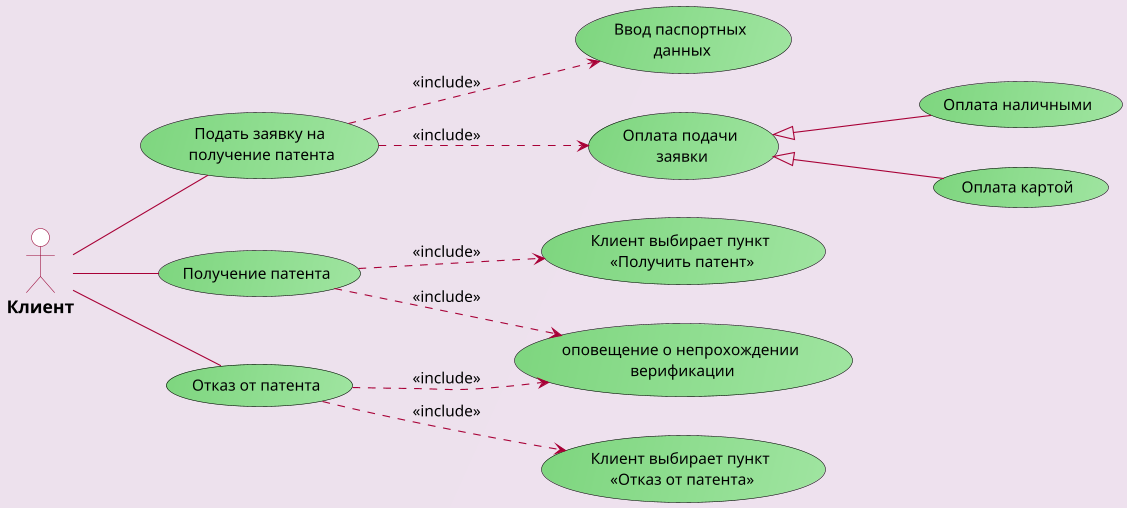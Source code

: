 @startuml
scale 1.1
left to right direction

skinparam {
backgroundColor #ede1ed/#efe1ef

usecaseBackgroundColor #7ed67f/#a0e5a1
usecasebordercolor black
usecaseFontName calibri
usecaseFontSize 14

ActorBackgroundColor white
ActorBordercolor #990434
actorFontSize 16
actorFontStyle bold

arrowColor #A80036
arrowFontSize 14
}


actor Клиент as client


usecase "Подать заявку на\n получение патента" as (apply)

usecase "Ввод паспортных\n данных" as (passport)
usecase "Оплата подачи\n заявки" as (payApply)
usecase "Оплата наличными" as (payCash)
usecase "Оплата картой" as (payCard)


usecase "Получение патента" as (getP)
usecase "Отказ от патента" as (endP)

usecase "оповещение о непрохождении\n верификации" as (verif)
usecase "Клиент выбирает пункт\n <<Получить патент>>" as (getPClick)
usecase "Клиент выбирает пункт\n <<Отказ от патента>>" as (endPClick)



client -- apply
client -- getP
client -- endP

apply ..> passport : <<include>>
apply ..> payApply : <<include>>

payApply <|-- payCash
payApply <|-- payCard

getP ..> verif : <<include>>
getP ..> getPClick : <<include>>

endP ..> verif : <<include>>
endP ..> endPClick : <<include>>

@enduml